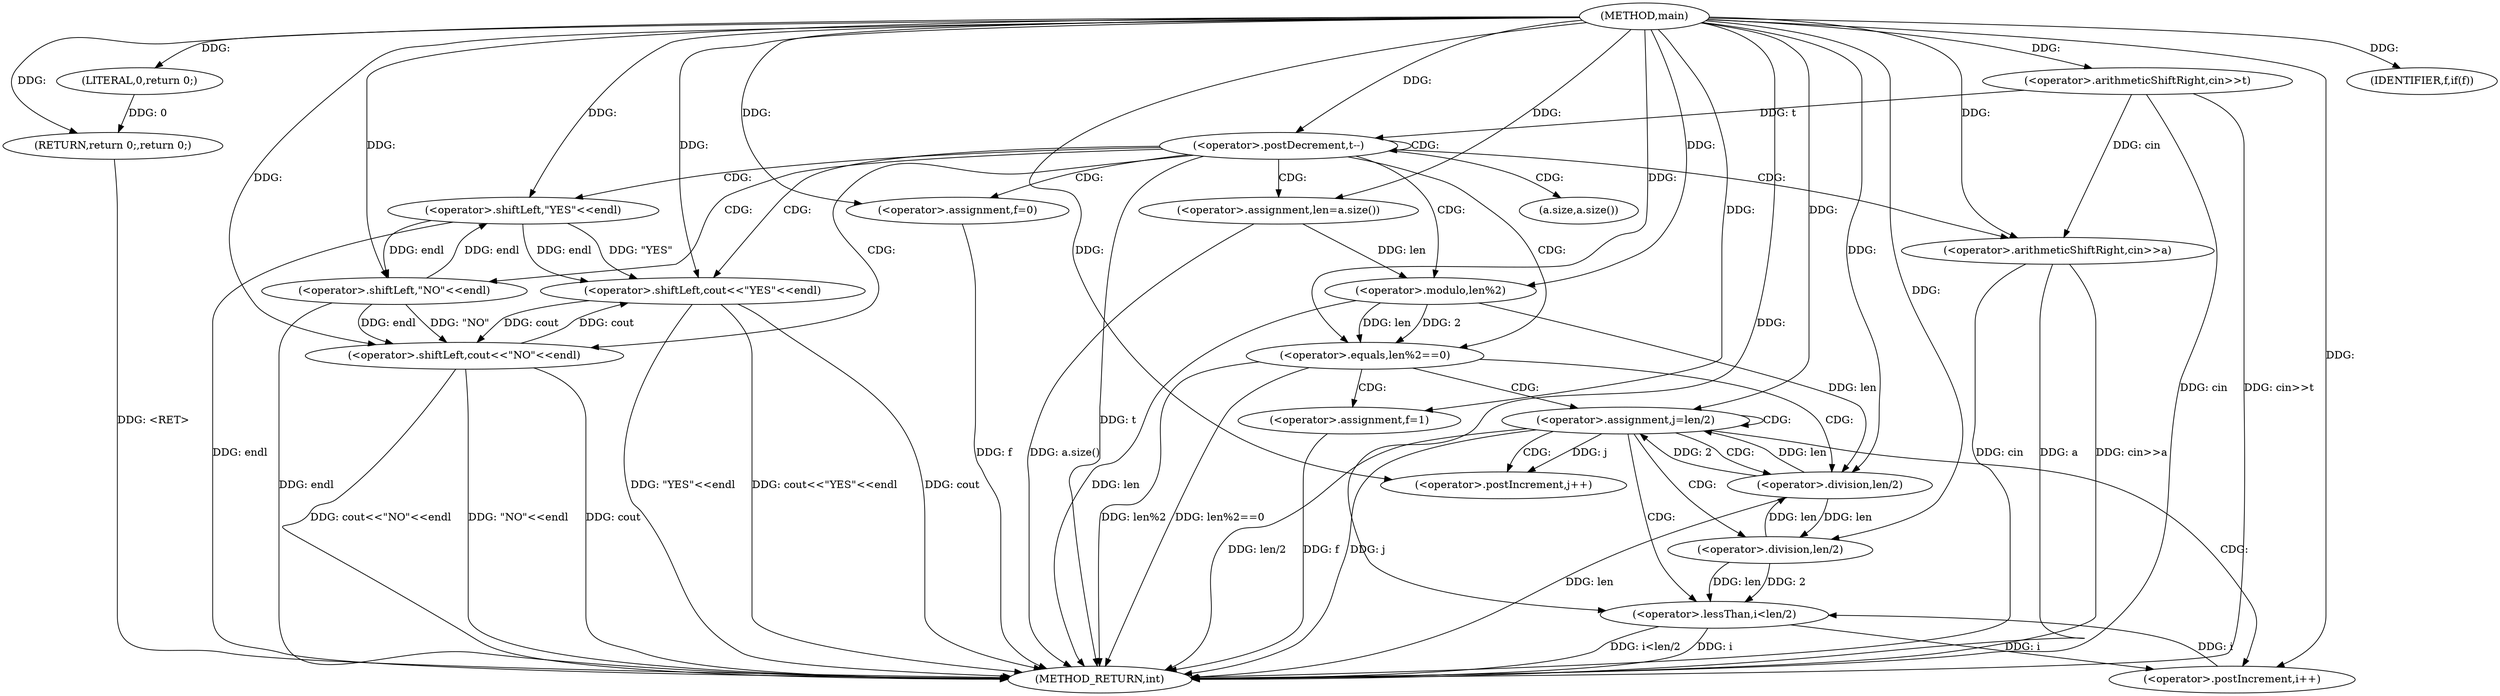 digraph "main" {  
"1000103" [label = "(METHOD,main)" ]
"1000186" [label = "(METHOD_RETURN,int)" ]
"1000106" [label = "(<operator>.arithmeticShiftRight,cin>>t)" ]
"1000184" [label = "(RETURN,return 0;,return 0;)" ]
"1000110" [label = "(<operator>.postDecrement,t--)" ]
"1000185" [label = "(LITERAL,0,return 0;)" ]
"1000113" [label = "(<operator>.arithmeticShiftRight,cin>>a)" ]
"1000117" [label = "(<operator>.assignment,len=a.size())" ]
"1000121" [label = "(<operator>.assignment,f=0)" ]
"1000125" [label = "(<operator>.equals,len%2==0)" ]
"1000170" [label = "(IDENTIFIER,f,if(f))" ]
"1000131" [label = "(<operator>.assignment,f=1)" ]
"1000172" [label = "(<operator>.shiftLeft,cout<<\"YES\"<<endl)" ]
"1000126" [label = "(<operator>.modulo,len%2)" ]
"1000140" [label = "(<operator>.assignment,j=len/2)" ]
"1000145" [label = "(<operator>.lessThan,i<len/2)" ]
"1000179" [label = "(<operator>.shiftLeft,cout<<\"NO\"<<endl)" ]
"1000151" [label = "(<operator>.postIncrement,i++)" ]
"1000153" [label = "(<operator>.postIncrement,j++)" ]
"1000174" [label = "(<operator>.shiftLeft,\"YES\"<<endl)" ]
"1000142" [label = "(<operator>.division,len/2)" ]
"1000147" [label = "(<operator>.division,len/2)" ]
"1000181" [label = "(<operator>.shiftLeft,\"NO\"<<endl)" ]
"1000119" [label = "(a.size,a.size())" ]
  "1000184" -> "1000186"  [ label = "DDG: <RET>"] 
  "1000106" -> "1000186"  [ label = "DDG: cin"] 
  "1000106" -> "1000186"  [ label = "DDG: cin>>t"] 
  "1000110" -> "1000186"  [ label = "DDG: t"] 
  "1000113" -> "1000186"  [ label = "DDG: cin"] 
  "1000113" -> "1000186"  [ label = "DDG: a"] 
  "1000113" -> "1000186"  [ label = "DDG: cin>>a"] 
  "1000117" -> "1000186"  [ label = "DDG: a.size()"] 
  "1000121" -> "1000186"  [ label = "DDG: f"] 
  "1000126" -> "1000186"  [ label = "DDG: len"] 
  "1000125" -> "1000186"  [ label = "DDG: len%2"] 
  "1000125" -> "1000186"  [ label = "DDG: len%2==0"] 
  "1000131" -> "1000186"  [ label = "DDG: f"] 
  "1000140" -> "1000186"  [ label = "DDG: j"] 
  "1000142" -> "1000186"  [ label = "DDG: len"] 
  "1000140" -> "1000186"  [ label = "DDG: len/2"] 
  "1000179" -> "1000186"  [ label = "DDG: cout"] 
  "1000181" -> "1000186"  [ label = "DDG: endl"] 
  "1000179" -> "1000186"  [ label = "DDG: \"NO\"<<endl"] 
  "1000179" -> "1000186"  [ label = "DDG: cout<<\"NO\"<<endl"] 
  "1000172" -> "1000186"  [ label = "DDG: cout"] 
  "1000174" -> "1000186"  [ label = "DDG: endl"] 
  "1000172" -> "1000186"  [ label = "DDG: \"YES\"<<endl"] 
  "1000172" -> "1000186"  [ label = "DDG: cout<<\"YES\"<<endl"] 
  "1000145" -> "1000186"  [ label = "DDG: i"] 
  "1000145" -> "1000186"  [ label = "DDG: i<len/2"] 
  "1000185" -> "1000184"  [ label = "DDG: 0"] 
  "1000103" -> "1000184"  [ label = "DDG: "] 
  "1000103" -> "1000106"  [ label = "DDG: "] 
  "1000103" -> "1000185"  [ label = "DDG: "] 
  "1000106" -> "1000110"  [ label = "DDG: t"] 
  "1000103" -> "1000110"  [ label = "DDG: "] 
  "1000103" -> "1000117"  [ label = "DDG: "] 
  "1000103" -> "1000121"  [ label = "DDG: "] 
  "1000106" -> "1000113"  [ label = "DDG: cin"] 
  "1000103" -> "1000113"  [ label = "DDG: "] 
  "1000103" -> "1000170"  [ label = "DDG: "] 
  "1000126" -> "1000125"  [ label = "DDG: 2"] 
  "1000126" -> "1000125"  [ label = "DDG: len"] 
  "1000103" -> "1000125"  [ label = "DDG: "] 
  "1000103" -> "1000131"  [ label = "DDG: "] 
  "1000117" -> "1000126"  [ label = "DDG: len"] 
  "1000103" -> "1000126"  [ label = "DDG: "] 
  "1000142" -> "1000140"  [ label = "DDG: len"] 
  "1000142" -> "1000140"  [ label = "DDG: 2"] 
  "1000179" -> "1000172"  [ label = "DDG: cout"] 
  "1000103" -> "1000172"  [ label = "DDG: "] 
  "1000174" -> "1000172"  [ label = "DDG: endl"] 
  "1000174" -> "1000172"  [ label = "DDG: \"YES\""] 
  "1000103" -> "1000140"  [ label = "DDG: "] 
  "1000151" -> "1000145"  [ label = "DDG: i"] 
  "1000103" -> "1000145"  [ label = "DDG: "] 
  "1000147" -> "1000145"  [ label = "DDG: len"] 
  "1000147" -> "1000145"  [ label = "DDG: 2"] 
  "1000103" -> "1000174"  [ label = "DDG: "] 
  "1000181" -> "1000174"  [ label = "DDG: endl"] 
  "1000172" -> "1000179"  [ label = "DDG: cout"] 
  "1000103" -> "1000179"  [ label = "DDG: "] 
  "1000181" -> "1000179"  [ label = "DDG: \"NO\""] 
  "1000181" -> "1000179"  [ label = "DDG: endl"] 
  "1000126" -> "1000142"  [ label = "DDG: len"] 
  "1000147" -> "1000142"  [ label = "DDG: len"] 
  "1000103" -> "1000142"  [ label = "DDG: "] 
  "1000142" -> "1000147"  [ label = "DDG: len"] 
  "1000103" -> "1000147"  [ label = "DDG: "] 
  "1000145" -> "1000151"  [ label = "DDG: i"] 
  "1000103" -> "1000151"  [ label = "DDG: "] 
  "1000140" -> "1000153"  [ label = "DDG: j"] 
  "1000103" -> "1000153"  [ label = "DDG: "] 
  "1000103" -> "1000181"  [ label = "DDG: "] 
  "1000174" -> "1000181"  [ label = "DDG: endl"] 
  "1000110" -> "1000110"  [ label = "CDG: "] 
  "1000110" -> "1000121"  [ label = "CDG: "] 
  "1000110" -> "1000125"  [ label = "CDG: "] 
  "1000110" -> "1000117"  [ label = "CDG: "] 
  "1000110" -> "1000113"  [ label = "CDG: "] 
  "1000110" -> "1000126"  [ label = "CDG: "] 
  "1000110" -> "1000119"  [ label = "CDG: "] 
  "1000110" -> "1000174"  [ label = "CDG: "] 
  "1000110" -> "1000179"  [ label = "CDG: "] 
  "1000110" -> "1000172"  [ label = "CDG: "] 
  "1000110" -> "1000181"  [ label = "CDG: "] 
  "1000125" -> "1000131"  [ label = "CDG: "] 
  "1000125" -> "1000142"  [ label = "CDG: "] 
  "1000125" -> "1000140"  [ label = "CDG: "] 
  "1000140" -> "1000153"  [ label = "CDG: "] 
  "1000140" -> "1000142"  [ label = "CDG: "] 
  "1000140" -> "1000147"  [ label = "CDG: "] 
  "1000140" -> "1000151"  [ label = "CDG: "] 
  "1000140" -> "1000145"  [ label = "CDG: "] 
  "1000140" -> "1000140"  [ label = "CDG: "] 
}
